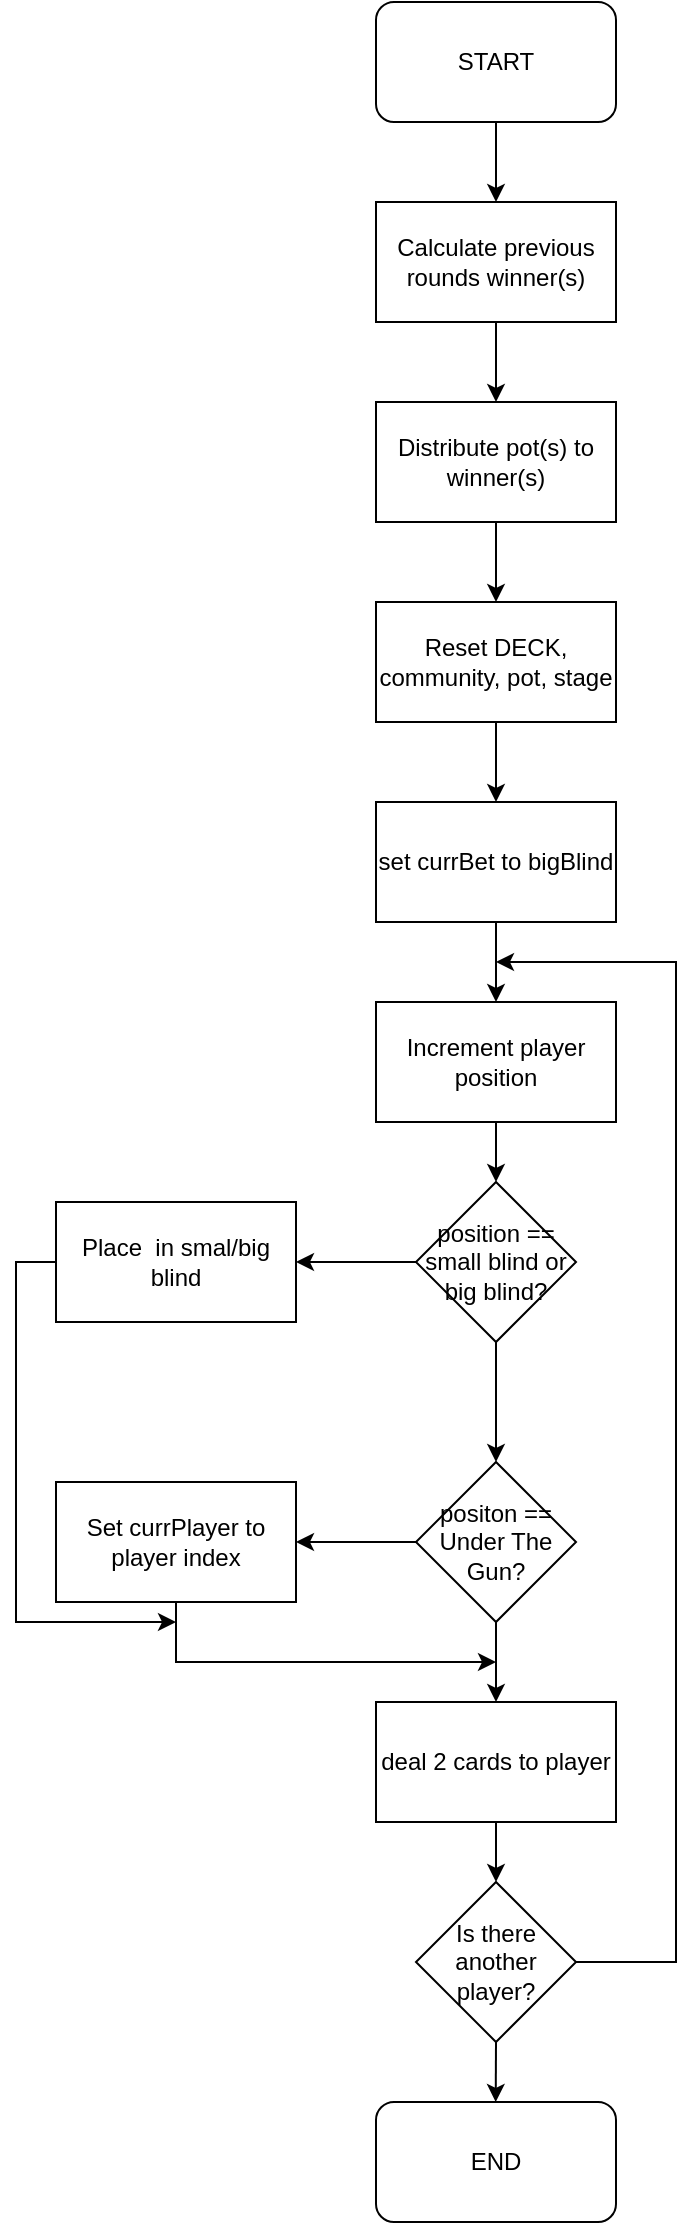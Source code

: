 <mxfile version="15.5.8" type="device"><diagram id="E1B4vnTLfXHHYdLQY0uG" name="Page-1"><mxGraphModel dx="1483" dy="699" grid="1" gridSize="10" guides="1" tooltips="1" connect="1" arrows="1" fold="1" page="1" pageScale="1" pageWidth="1920" pageHeight="1200" math="0" shadow="0"><root><mxCell id="0"/><mxCell id="1" parent="0"/><mxCell id="SD6Bn1x4Pk_RIPoRfOkR-9" style="edgeStyle=orthogonalEdgeStyle;rounded=0;orthogonalLoop=1;jettySize=auto;html=1;entryX=0.5;entryY=0;entryDx=0;entryDy=0;" edge="1" parent="1" source="SD6Bn1x4Pk_RIPoRfOkR-1" target="SD6Bn1x4Pk_RIPoRfOkR-2"><mxGeometry relative="1" as="geometry"/></mxCell><mxCell id="SD6Bn1x4Pk_RIPoRfOkR-1" value="START" style="rounded=1;whiteSpace=wrap;html=1;" vertex="1" parent="1"><mxGeometry x="430" y="40" width="120" height="60" as="geometry"/></mxCell><mxCell id="SD6Bn1x4Pk_RIPoRfOkR-4" value="" style="edgeStyle=orthogonalEdgeStyle;rounded=0;orthogonalLoop=1;jettySize=auto;html=1;" edge="1" parent="1" source="SD6Bn1x4Pk_RIPoRfOkR-2" target="SD6Bn1x4Pk_RIPoRfOkR-3"><mxGeometry relative="1" as="geometry"/></mxCell><mxCell id="SD6Bn1x4Pk_RIPoRfOkR-2" value="Calculate previous rounds winner(s)" style="rounded=0;whiteSpace=wrap;html=1;" vertex="1" parent="1"><mxGeometry x="430" y="140" width="120" height="60" as="geometry"/></mxCell><mxCell id="SD6Bn1x4Pk_RIPoRfOkR-6" style="edgeStyle=orthogonalEdgeStyle;rounded=0;orthogonalLoop=1;jettySize=auto;html=1;exitX=0.5;exitY=1;exitDx=0;exitDy=0;entryX=0.5;entryY=0;entryDx=0;entryDy=0;" edge="1" parent="1" source="SD6Bn1x4Pk_RIPoRfOkR-3" target="SD6Bn1x4Pk_RIPoRfOkR-5"><mxGeometry relative="1" as="geometry"/></mxCell><mxCell id="SD6Bn1x4Pk_RIPoRfOkR-3" value="Distribute pot(s) to winner(s)" style="rounded=0;whiteSpace=wrap;html=1;" vertex="1" parent="1"><mxGeometry x="430" y="240" width="120" height="60" as="geometry"/></mxCell><mxCell id="SD6Bn1x4Pk_RIPoRfOkR-8" value="" style="edgeStyle=orthogonalEdgeStyle;rounded=0;orthogonalLoop=1;jettySize=auto;html=1;" edge="1" parent="1" source="SD6Bn1x4Pk_RIPoRfOkR-5" target="SD6Bn1x4Pk_RIPoRfOkR-7"><mxGeometry relative="1" as="geometry"/></mxCell><mxCell id="SD6Bn1x4Pk_RIPoRfOkR-5" value="Reset DECK, community, pot, stage" style="rounded=0;whiteSpace=wrap;html=1;" vertex="1" parent="1"><mxGeometry x="430" y="340" width="120" height="60" as="geometry"/></mxCell><mxCell id="SD6Bn1x4Pk_RIPoRfOkR-12" style="edgeStyle=orthogonalEdgeStyle;rounded=0;orthogonalLoop=1;jettySize=auto;html=1;exitX=0.5;exitY=1;exitDx=0;exitDy=0;entryX=0.5;entryY=0;entryDx=0;entryDy=0;" edge="1" parent="1" source="SD6Bn1x4Pk_RIPoRfOkR-7" target="SD6Bn1x4Pk_RIPoRfOkR-10"><mxGeometry relative="1" as="geometry"/></mxCell><mxCell id="SD6Bn1x4Pk_RIPoRfOkR-7" value="set currBet to bigBlind" style="rounded=0;whiteSpace=wrap;html=1;" vertex="1" parent="1"><mxGeometry x="430" y="440" width="120" height="60" as="geometry"/></mxCell><mxCell id="SD6Bn1x4Pk_RIPoRfOkR-18" value="" style="edgeStyle=orthogonalEdgeStyle;rounded=0;orthogonalLoop=1;jettySize=auto;html=1;" edge="1" parent="1" source="SD6Bn1x4Pk_RIPoRfOkR-10" target="SD6Bn1x4Pk_RIPoRfOkR-17"><mxGeometry relative="1" as="geometry"/></mxCell><mxCell id="SD6Bn1x4Pk_RIPoRfOkR-10" value="Increment player position" style="rounded=0;whiteSpace=wrap;html=1;" vertex="1" parent="1"><mxGeometry x="430" y="540" width="120" height="60" as="geometry"/></mxCell><mxCell id="SD6Bn1x4Pk_RIPoRfOkR-13" style="edgeStyle=orthogonalEdgeStyle;rounded=0;orthogonalLoop=1;jettySize=auto;html=1;" edge="1" parent="1" source="SD6Bn1x4Pk_RIPoRfOkR-11"><mxGeometry relative="1" as="geometry"><mxPoint x="490" y="520" as="targetPoint"/><Array as="points"><mxPoint x="580" y="1020"/><mxPoint x="580" y="520"/></Array></mxGeometry></mxCell><mxCell id="SD6Bn1x4Pk_RIPoRfOkR-37" style="edgeStyle=orthogonalEdgeStyle;rounded=0;orthogonalLoop=1;jettySize=auto;html=1;exitX=0.5;exitY=1;exitDx=0;exitDy=0;" edge="1" parent="1" source="SD6Bn1x4Pk_RIPoRfOkR-11"><mxGeometry relative="1" as="geometry"><mxPoint x="489.857" y="1090" as="targetPoint"/></mxGeometry></mxCell><mxCell id="SD6Bn1x4Pk_RIPoRfOkR-11" value="Is there another player?" style="rhombus;whiteSpace=wrap;html=1;" vertex="1" parent="1"><mxGeometry x="450" y="980" width="80" height="80" as="geometry"/></mxCell><mxCell id="SD6Bn1x4Pk_RIPoRfOkR-20" value="" style="edgeStyle=orthogonalEdgeStyle;rounded=0;orthogonalLoop=1;jettySize=auto;html=1;" edge="1" parent="1" source="SD6Bn1x4Pk_RIPoRfOkR-17" target="SD6Bn1x4Pk_RIPoRfOkR-19"><mxGeometry relative="1" as="geometry"/></mxCell><mxCell id="SD6Bn1x4Pk_RIPoRfOkR-24" value="" style="edgeStyle=orthogonalEdgeStyle;rounded=0;orthogonalLoop=1;jettySize=auto;html=1;" edge="1" parent="1" source="SD6Bn1x4Pk_RIPoRfOkR-17"><mxGeometry relative="1" as="geometry"><mxPoint x="490" y="770" as="targetPoint"/></mxGeometry></mxCell><mxCell id="SD6Bn1x4Pk_RIPoRfOkR-17" value="position == small blind or big blind?" style="rhombus;whiteSpace=wrap;html=1;rounded=0;" vertex="1" parent="1"><mxGeometry x="450" y="630" width="80" height="80" as="geometry"/></mxCell><mxCell id="SD6Bn1x4Pk_RIPoRfOkR-35" style="edgeStyle=orthogonalEdgeStyle;rounded=0;orthogonalLoop=1;jettySize=auto;html=1;" edge="1" parent="1" source="SD6Bn1x4Pk_RIPoRfOkR-19"><mxGeometry relative="1" as="geometry"><mxPoint x="330" y="850" as="targetPoint"/><Array as="points"><mxPoint x="250" y="670"/><mxPoint x="250" y="850"/></Array></mxGeometry></mxCell><mxCell id="SD6Bn1x4Pk_RIPoRfOkR-19" value="Place&amp;nbsp; in smal/big blind" style="whiteSpace=wrap;html=1;rounded=0;" vertex="1" parent="1"><mxGeometry x="270" y="640" width="120" height="60" as="geometry"/></mxCell><mxCell id="SD6Bn1x4Pk_RIPoRfOkR-32" value="" style="edgeStyle=orthogonalEdgeStyle;rounded=0;orthogonalLoop=1;jettySize=auto;html=1;" edge="1" parent="1" source="SD6Bn1x4Pk_RIPoRfOkR-26" target="SD6Bn1x4Pk_RIPoRfOkR-31"><mxGeometry relative="1" as="geometry"/></mxCell><mxCell id="SD6Bn1x4Pk_RIPoRfOkR-33" style="edgeStyle=orthogonalEdgeStyle;rounded=0;orthogonalLoop=1;jettySize=auto;html=1;entryX=0.5;entryY=0;entryDx=0;entryDy=0;" edge="1" parent="1" source="SD6Bn1x4Pk_RIPoRfOkR-26" target="SD6Bn1x4Pk_RIPoRfOkR-30"><mxGeometry relative="1" as="geometry"/></mxCell><mxCell id="SD6Bn1x4Pk_RIPoRfOkR-26" value="positon == Under The Gun?" style="rhombus;whiteSpace=wrap;html=1;rounded=0;" vertex="1" parent="1"><mxGeometry x="450" y="770" width="80" height="80" as="geometry"/></mxCell><mxCell id="SD6Bn1x4Pk_RIPoRfOkR-36" style="edgeStyle=orthogonalEdgeStyle;rounded=0;orthogonalLoop=1;jettySize=auto;html=1;exitX=0.5;exitY=1;exitDx=0;exitDy=0;entryX=0.5;entryY=0;entryDx=0;entryDy=0;" edge="1" parent="1" source="SD6Bn1x4Pk_RIPoRfOkR-30" target="SD6Bn1x4Pk_RIPoRfOkR-11"><mxGeometry relative="1" as="geometry"/></mxCell><mxCell id="SD6Bn1x4Pk_RIPoRfOkR-30" value="deal 2 cards to player" style="whiteSpace=wrap;html=1;rounded=0;" vertex="1" parent="1"><mxGeometry x="430" y="890" width="120" height="60" as="geometry"/></mxCell><mxCell id="SD6Bn1x4Pk_RIPoRfOkR-34" style="edgeStyle=orthogonalEdgeStyle;rounded=0;orthogonalLoop=1;jettySize=auto;html=1;" edge="1" parent="1" source="SD6Bn1x4Pk_RIPoRfOkR-31"><mxGeometry relative="1" as="geometry"><mxPoint x="490" y="870" as="targetPoint"/><Array as="points"><mxPoint x="330" y="870"/></Array></mxGeometry></mxCell><mxCell id="SD6Bn1x4Pk_RIPoRfOkR-31" value="Set currPlayer to player index" style="whiteSpace=wrap;html=1;rounded=0;" vertex="1" parent="1"><mxGeometry x="270" y="780" width="120" height="60" as="geometry"/></mxCell><mxCell id="SD6Bn1x4Pk_RIPoRfOkR-38" value="END" style="rounded=1;whiteSpace=wrap;html=1;" vertex="1" parent="1"><mxGeometry x="430" y="1090" width="120" height="60" as="geometry"/></mxCell></root></mxGraphModel></diagram></mxfile>